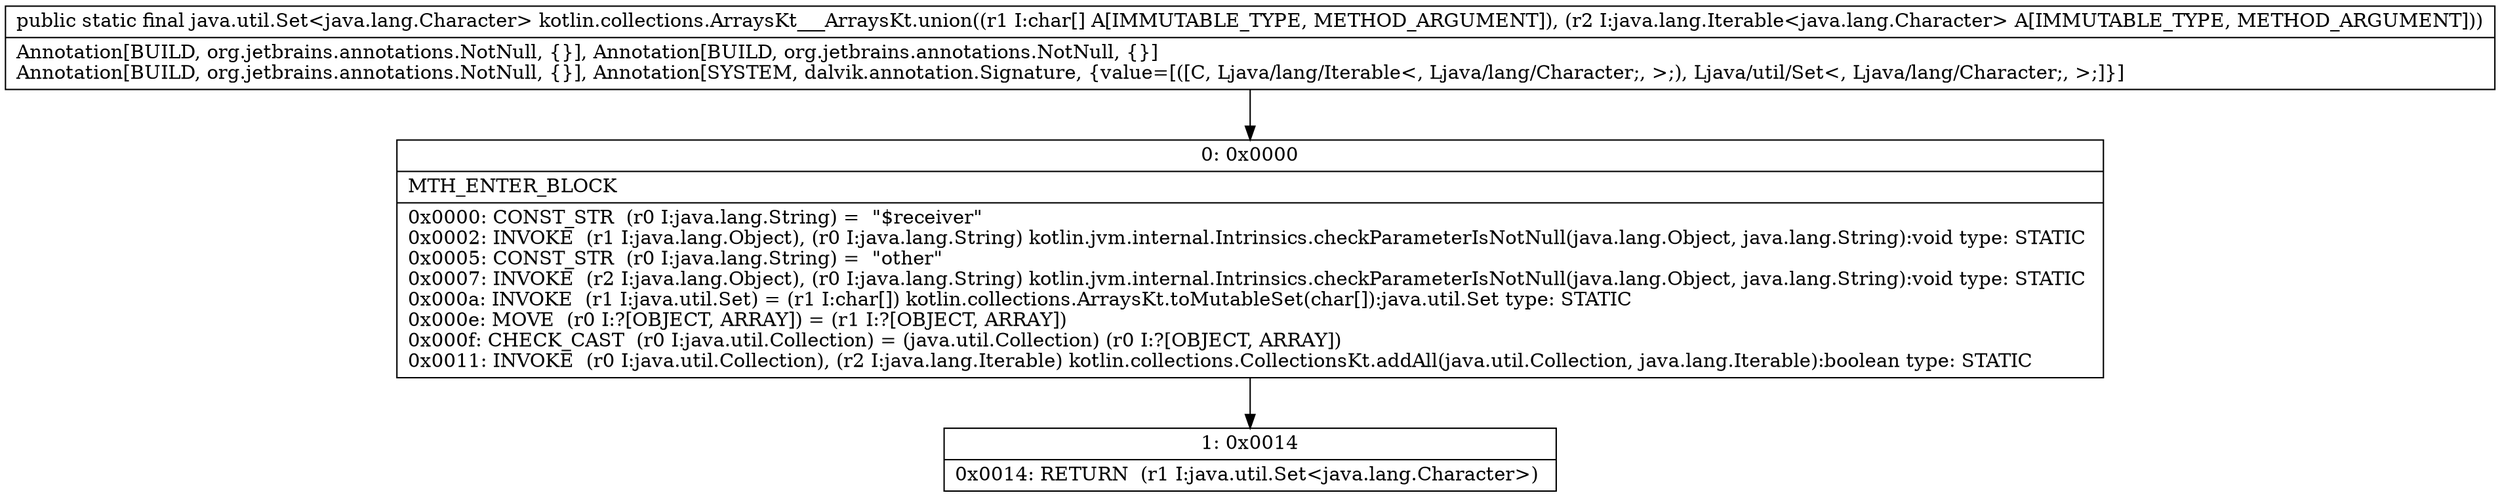 digraph "CFG forkotlin.collections.ArraysKt___ArraysKt.union([CLjava\/lang\/Iterable;)Ljava\/util\/Set;" {
Node_0 [shape=record,label="{0\:\ 0x0000|MTH_ENTER_BLOCK\l|0x0000: CONST_STR  (r0 I:java.lang.String) =  \"$receiver\" \l0x0002: INVOKE  (r1 I:java.lang.Object), (r0 I:java.lang.String) kotlin.jvm.internal.Intrinsics.checkParameterIsNotNull(java.lang.Object, java.lang.String):void type: STATIC \l0x0005: CONST_STR  (r0 I:java.lang.String) =  \"other\" \l0x0007: INVOKE  (r2 I:java.lang.Object), (r0 I:java.lang.String) kotlin.jvm.internal.Intrinsics.checkParameterIsNotNull(java.lang.Object, java.lang.String):void type: STATIC \l0x000a: INVOKE  (r1 I:java.util.Set) = (r1 I:char[]) kotlin.collections.ArraysKt.toMutableSet(char[]):java.util.Set type: STATIC \l0x000e: MOVE  (r0 I:?[OBJECT, ARRAY]) = (r1 I:?[OBJECT, ARRAY]) \l0x000f: CHECK_CAST  (r0 I:java.util.Collection) = (java.util.Collection) (r0 I:?[OBJECT, ARRAY]) \l0x0011: INVOKE  (r0 I:java.util.Collection), (r2 I:java.lang.Iterable) kotlin.collections.CollectionsKt.addAll(java.util.Collection, java.lang.Iterable):boolean type: STATIC \l}"];
Node_1 [shape=record,label="{1\:\ 0x0014|0x0014: RETURN  (r1 I:java.util.Set\<java.lang.Character\>) \l}"];
MethodNode[shape=record,label="{public static final java.util.Set\<java.lang.Character\> kotlin.collections.ArraysKt___ArraysKt.union((r1 I:char[] A[IMMUTABLE_TYPE, METHOD_ARGUMENT]), (r2 I:java.lang.Iterable\<java.lang.Character\> A[IMMUTABLE_TYPE, METHOD_ARGUMENT]))  | Annotation[BUILD, org.jetbrains.annotations.NotNull, \{\}], Annotation[BUILD, org.jetbrains.annotations.NotNull, \{\}]\lAnnotation[BUILD, org.jetbrains.annotations.NotNull, \{\}], Annotation[SYSTEM, dalvik.annotation.Signature, \{value=[([C, Ljava\/lang\/Iterable\<, Ljava\/lang\/Character;, \>;), Ljava\/util\/Set\<, Ljava\/lang\/Character;, \>;]\}]\l}"];
MethodNode -> Node_0;
Node_0 -> Node_1;
}

